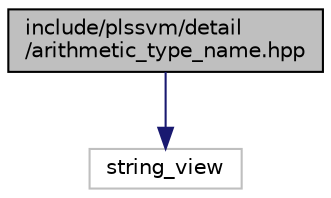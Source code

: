 digraph "include/plssvm/detail/arithmetic_type_name.hpp"
{
 // LATEX_PDF_SIZE
  edge [fontname="Helvetica",fontsize="10",labelfontname="Helvetica",labelfontsize="10"];
  node [fontname="Helvetica",fontsize="10",shape=record];
  Node1 [label="include/plssvm/detail\l/arithmetic_type_name.hpp",height=0.2,width=0.4,color="black", fillcolor="grey75", style="filled", fontcolor="black",tooltip="Implements conversion functions from arithmetic types to their name as string representation."];
  Node1 -> Node2 [color="midnightblue",fontsize="10",style="solid",fontname="Helvetica"];
  Node2 [label="string_view",height=0.2,width=0.4,color="grey75", fillcolor="white", style="filled",tooltip=" "];
}

